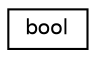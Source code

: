 digraph "Graphical Class Hierarchy"
{
  edge [fontname="Helvetica",fontsize="10",labelfontname="Helvetica",labelfontsize="10"];
  node [fontname="Helvetica",fontsize="10",shape=record];
  rankdir="LR";
  Node0 [label="bool",height=0.2,width=0.4,color="black", fillcolor="white", style="filled",URL="$classbool.html"];
}
